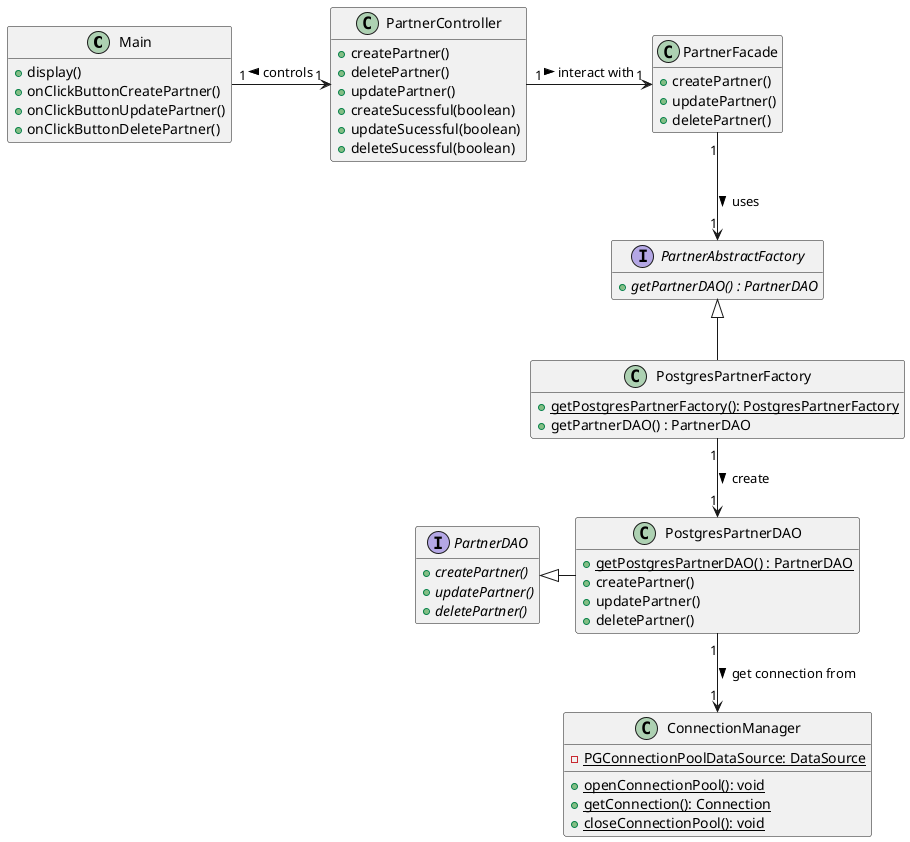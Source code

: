 @startuml PartnerClassDiagram
hide empty members

class Main {
  + display()
  + onClickButtonCreatePartner()
  + onClickButtonUpdatePartner()
  + onClickButtonDeletePartner()
}

class PartnerController {
  + createPartner()
  + deletePartner()
  + updatePartner()
  + createSucessful(boolean)
  + updateSucessful(boolean)
  + deleteSucessful(boolean)
}


class PartnerFacade {
  + createPartner()
  + updatePartner()
  + deletePartner()
}


interface PartnerAbstractFactory {
  + {abstract} getPartnerDAO() : PartnerDAO

}


class PostgresPartnerFactory {
  + {static} getPostgresPartnerFactory(): PostgresPartnerFactory
  + getPartnerDAO() : PartnerDAO
}


Interface PartnerDAO {
  + {abstract} createPartner()
  + {abstract} updatePartner()
  + {abstract} deletePartner()
}


class PostgresPartnerDAO{
  + {static} getPostgresPartnerDAO() : PartnerDAO
  + createPartner()
  + updatePartner()
  + deletePartner()
}


class ConnectionManager {
  - {static} PGConnectionPoolDataSource: DataSource
  + {static} openConnectionPool(): void
  + {static} getConnection(): Connection
  + {static} closeConnectionPool(): void
}

PostgresPartnerFactory -u-|> PartnerAbstractFactory
PostgresPartnerDAO     -l-|> PartnerDAO

Main            "1" -r-> "1" PartnerController: <  controls
PartnerController      "1" -r-> "1" PartnerFacade: > interact with
PartnerFacade          "1" --> "1" PartnerAbstractFactory: > uses
PostgresPartnerFactory "1" --> "1" PostgresPartnerDAO: > create
PostgresPartnerDAO     "1" --> "1" ConnectionManager:> get connection from

@enduml
